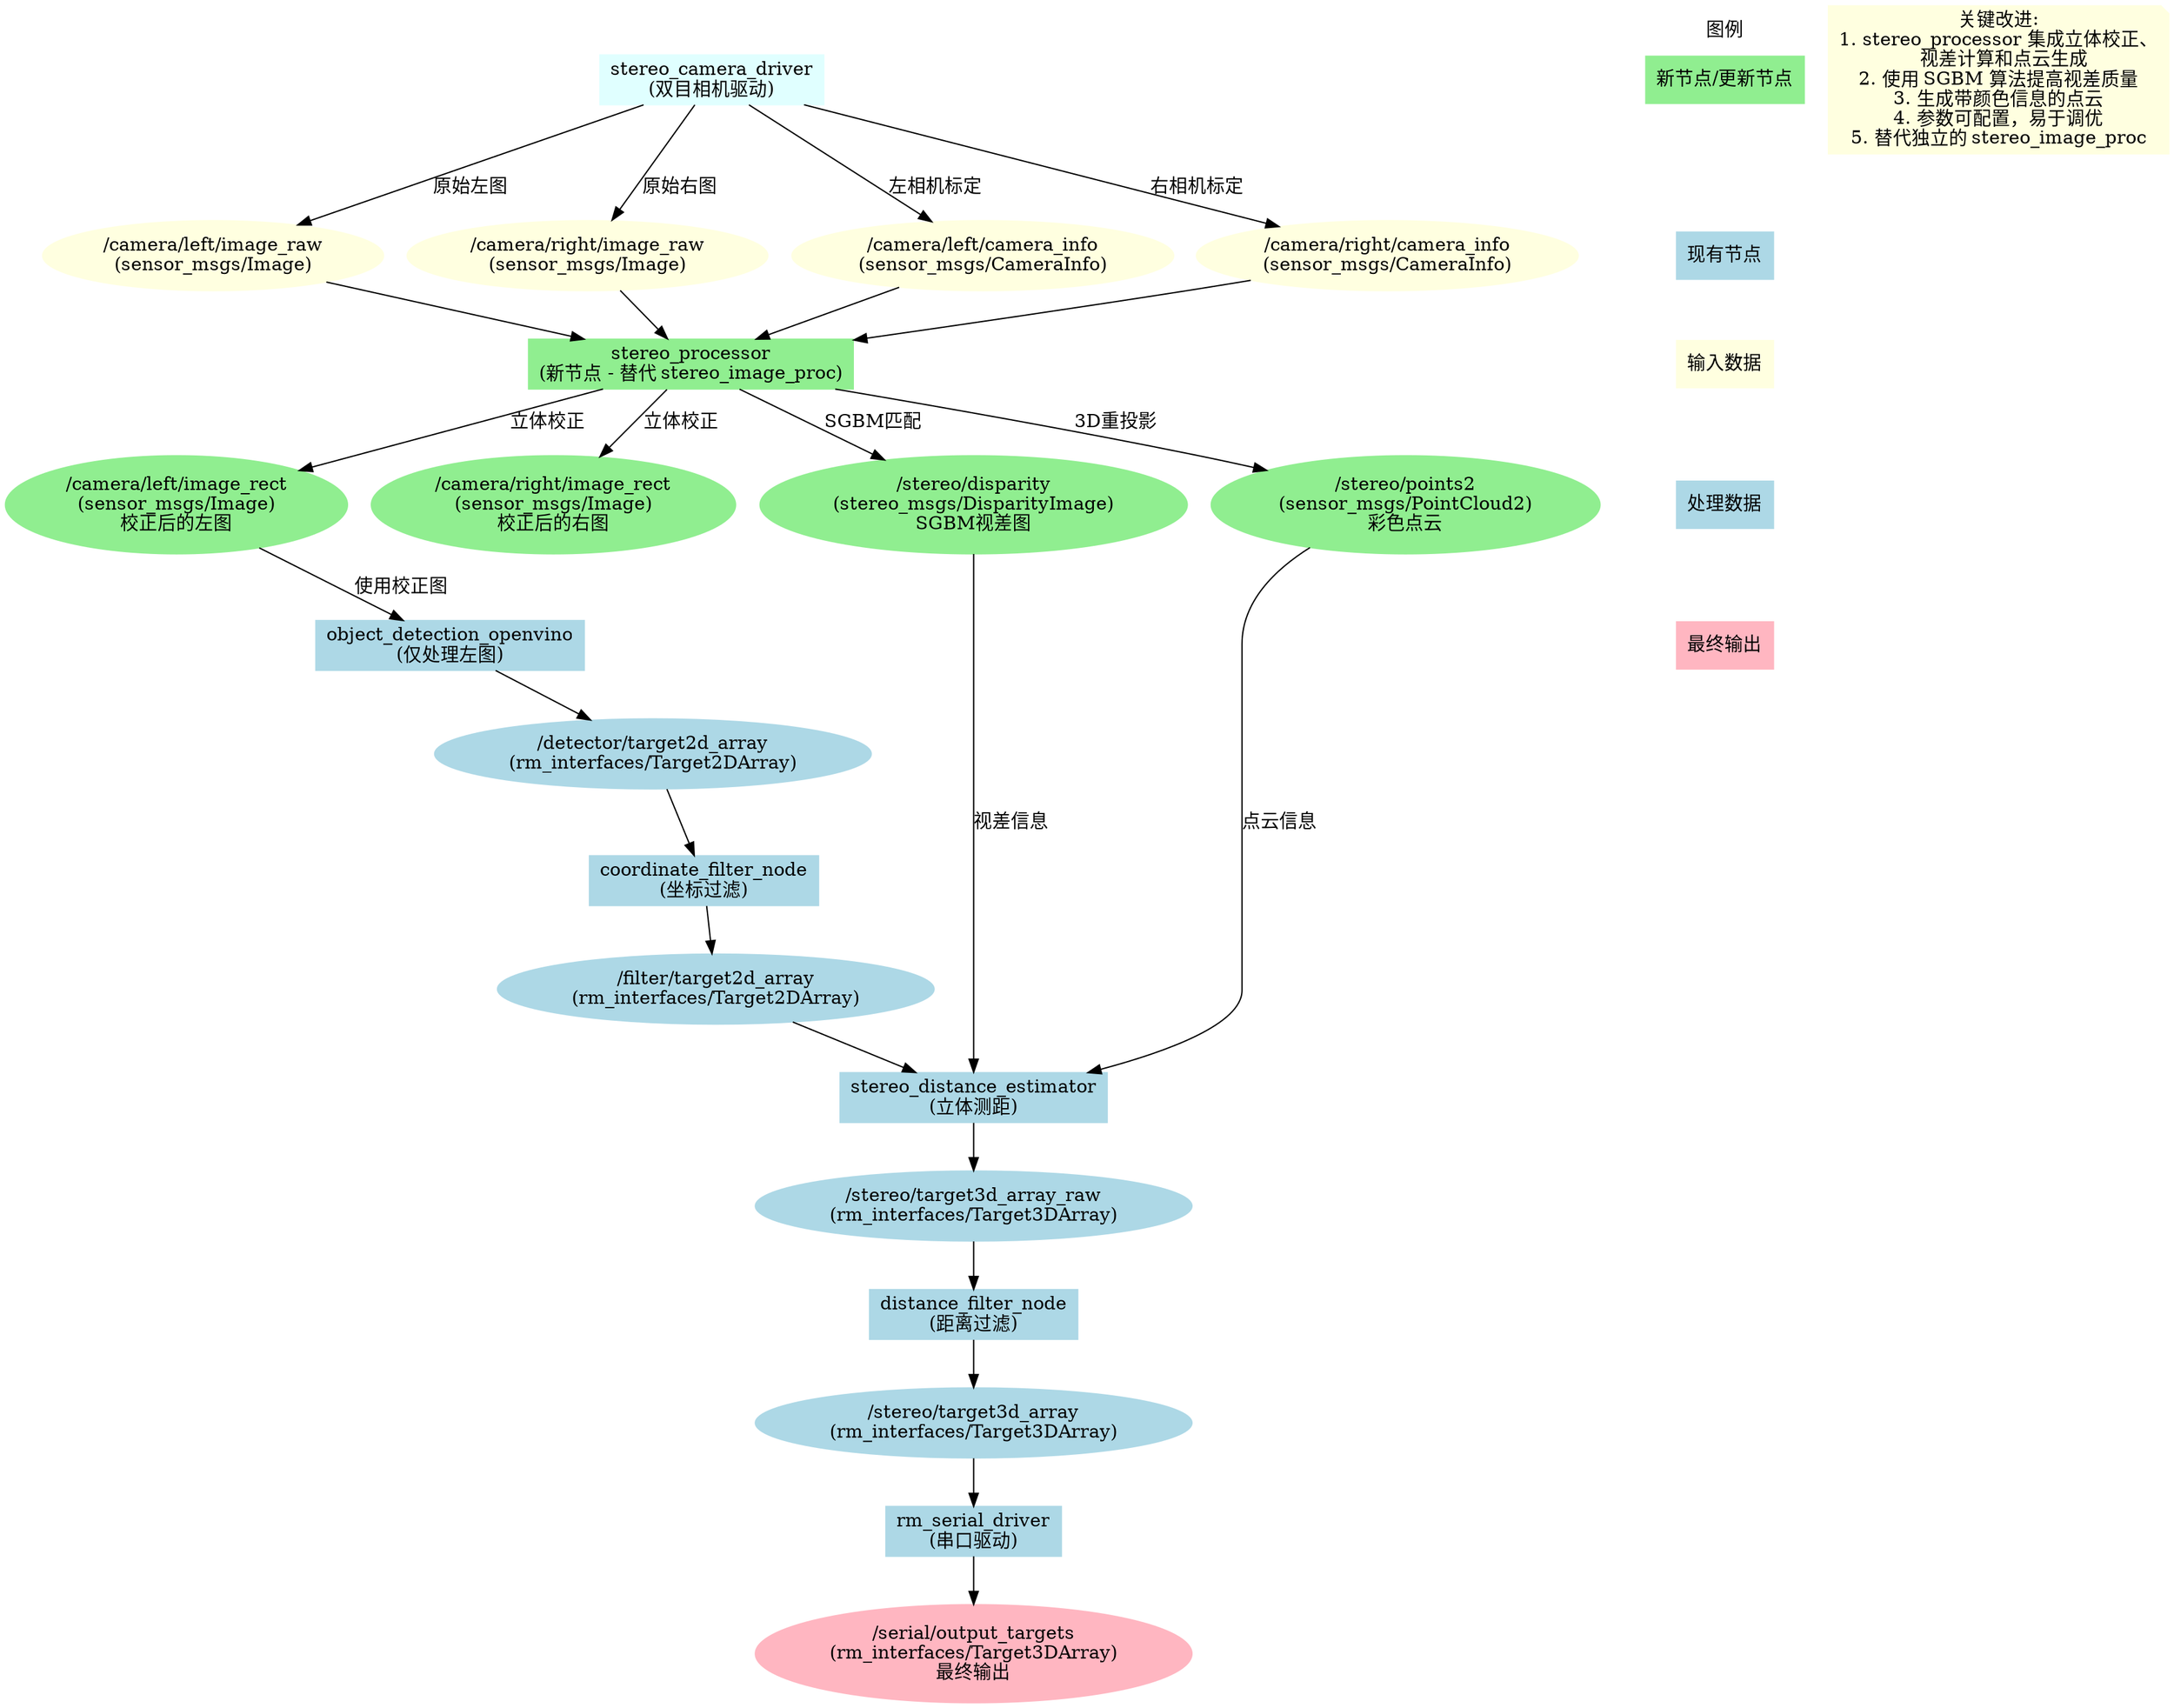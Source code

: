digraph ros2_stereo_system_updated {
    rankdir=TD;
    node [shape=box, style=filled, color=lightblue];

    // ROS2 节点
    StereoCameraDriver [label="stereo_camera_driver\n(双目相机驱动)", color=lightcyan];
    StereoProcessor [label="stereo_processor\n(新节点 - 替代 stereo_image_proc)", color=lightgreen];
    ObjectDetector [label="object_detection_openvino\n(仅处理左图)", color=lightblue];
    CoordFilter [label="coordinate_filter_node\n(坐标过滤)", color=lightblue];
    StereoDistance [label="stereo_distance_estimator\n(立体测距)", color=lightblue];
    DistanceFilter [label="distance_filter_node\n(距离过滤)", color=lightblue];
    SerialDriver [label="rm_serial_driver\n(串口驱动)", color=lightblue];

    // Topics - 输入
    LeftImageRaw [shape=ellipse, style=filled, color=lightyellow, label="/camera/left/image_raw\n(sensor_msgs/Image)"];
    RightImageRaw [shape=ellipse, style=filled, color=lightyellow, label="/camera/right/image_raw\n(sensor_msgs/Image)"];
    LeftCameraInfo [shape=ellipse, style=filled, color=lightyellow, label="/camera/left/camera_info\n(sensor_msgs/CameraInfo)"];
    RightCameraInfo [shape=ellipse, style=filled, color=lightyellow, label="/camera/right/camera_info\n(sensor_msgs/CameraInfo)"];

    // Topics - stereo_processor 输出
    LeftImageRect [shape=ellipse, style=filled, color=lightgreen, label="/camera/left/image_rect\n(sensor_msgs/Image)\n校正后的左图"];
    RightImageRect [shape=ellipse, style=filled, color=lightgreen, label="/camera/right/image_rect\n(sensor_msgs/Image)\n校正后的右图"];
    Disparity [shape=ellipse, style=filled, color=lightgreen, label="/stereo/disparity\n(stereo_msgs/DisparityImage)\nSGBM视差图"];
    PointCloud [shape=ellipse, style=filled, color=lightgreen, label="/stereo/points2\n(sensor_msgs/PointCloud2)\n彩色点云"];

    // Topics - 检测和过滤
    Target2DArrayRaw [shape=ellipse, style=filled, color=lightblue, label="/detector/target2d_array\n(rm_interfaces/Target2DArray)"];
    Target2DArrayFiltered [shape=ellipse, style=filled, color=lightblue, label="/filter/target2d_array\n(rm_interfaces/Target2DArray)"];
    Target3DArrayRaw [shape=ellipse, style=filled, color=lightblue, label="/stereo/target3d_array_raw\n(rm_interfaces/Target3DArray)"];
    Target3DArrayFiltered [shape=ellipse, style=filled, color=lightblue, label="/stereo/target3d_array\n(rm_interfaces/Target3DArray)"];
    SerialOutput [shape=ellipse, style=filled, color=lightpink, label="/serial/output_targets\n(rm_interfaces/Target3DArray)\n最终输出"];

    // 数据流 - 相机到处理器
    StereoCameraDriver -> LeftImageRaw [label="原始左图"];
    StereoCameraDriver -> RightImageRaw [label="原始右图"];
    StereoCameraDriver -> LeftCameraInfo [label="左相机标定"];
    StereoCameraDriver -> RightCameraInfo [label="右相机标定"];

    // 数据流 - 输入到 stereo_processor
    LeftImageRaw -> StereoProcessor;
    RightImageRaw -> StereoProcessor;
    LeftCameraInfo -> StereoProcessor;
    RightCameraInfo -> StereoProcessor;

    // 数据流 - stereo_processor 输出
    StereoProcessor -> LeftImageRect [label="立体校正"];
    StereoProcessor -> RightImageRect [label="立体校正"];
    StereoProcessor -> Disparity [label="SGBM匹配"];
    StereoProcessor -> PointCloud [label="3D重投影"];

    // 数据流 - 目标检测
    LeftImageRect -> ObjectDetector [label="使用校正图"];
    ObjectDetector -> Target2DArrayRaw;

    // 数据流 - 坐标过滤
    Target2DArrayRaw -> CoordFilter;
    CoordFilter -> Target2DArrayFiltered;

    // 数据流 - 立体测距
    Target2DArrayFiltered -> StereoDistance;
    Disparity -> StereoDistance [label="视差信息"];
    PointCloud -> StereoDistance [label="点云信息"];
    StereoDistance -> Target3DArrayRaw;

    // 数据流 - 距离过滤
    Target3DArrayRaw -> DistanceFilter;
    DistanceFilter -> Target3DArrayFiltered;

    // 数据流 - 串口输出
    Target3DArrayFiltered -> SerialDriver;
    SerialDriver -> SerialOutput;

    // 图例
    subgraph cluster_legend {
        label = "图例";
        style = filled;
        color = white;
        
        LegendNew [label="新节点/更新节点", color=lightgreen];
        LegendExisting [label="现有节点", color=lightblue];
        LegendInput [label="输入数据", color=lightyellow];
        LegendOutput [label="处理数据", color=lightblue];
        LegendFinal [label="最终输出", color=lightpink];
        
        LegendNew -> LegendExisting [style=invis];
        LegendExisting -> LegendInput [style=invis];
        LegendInput -> LegendOutput [style=invis];
        LegendOutput -> LegendFinal [style=invis];
    }

    // 注释说明
    Note [shape=note, style=filled, color=lightyellow, 
          label="关键改进:\n\
1. stereo_processor 集成立体校正、\n\
   视差计算和点云生成\n\
2. 使用 SGBM 算法提高视差质量\n\
3. 生成带颜色信息的点云\n\
4. 参数可配置，易于调优\n\
5. 替代独立的 stereo_image_proc\n\
"];
}

